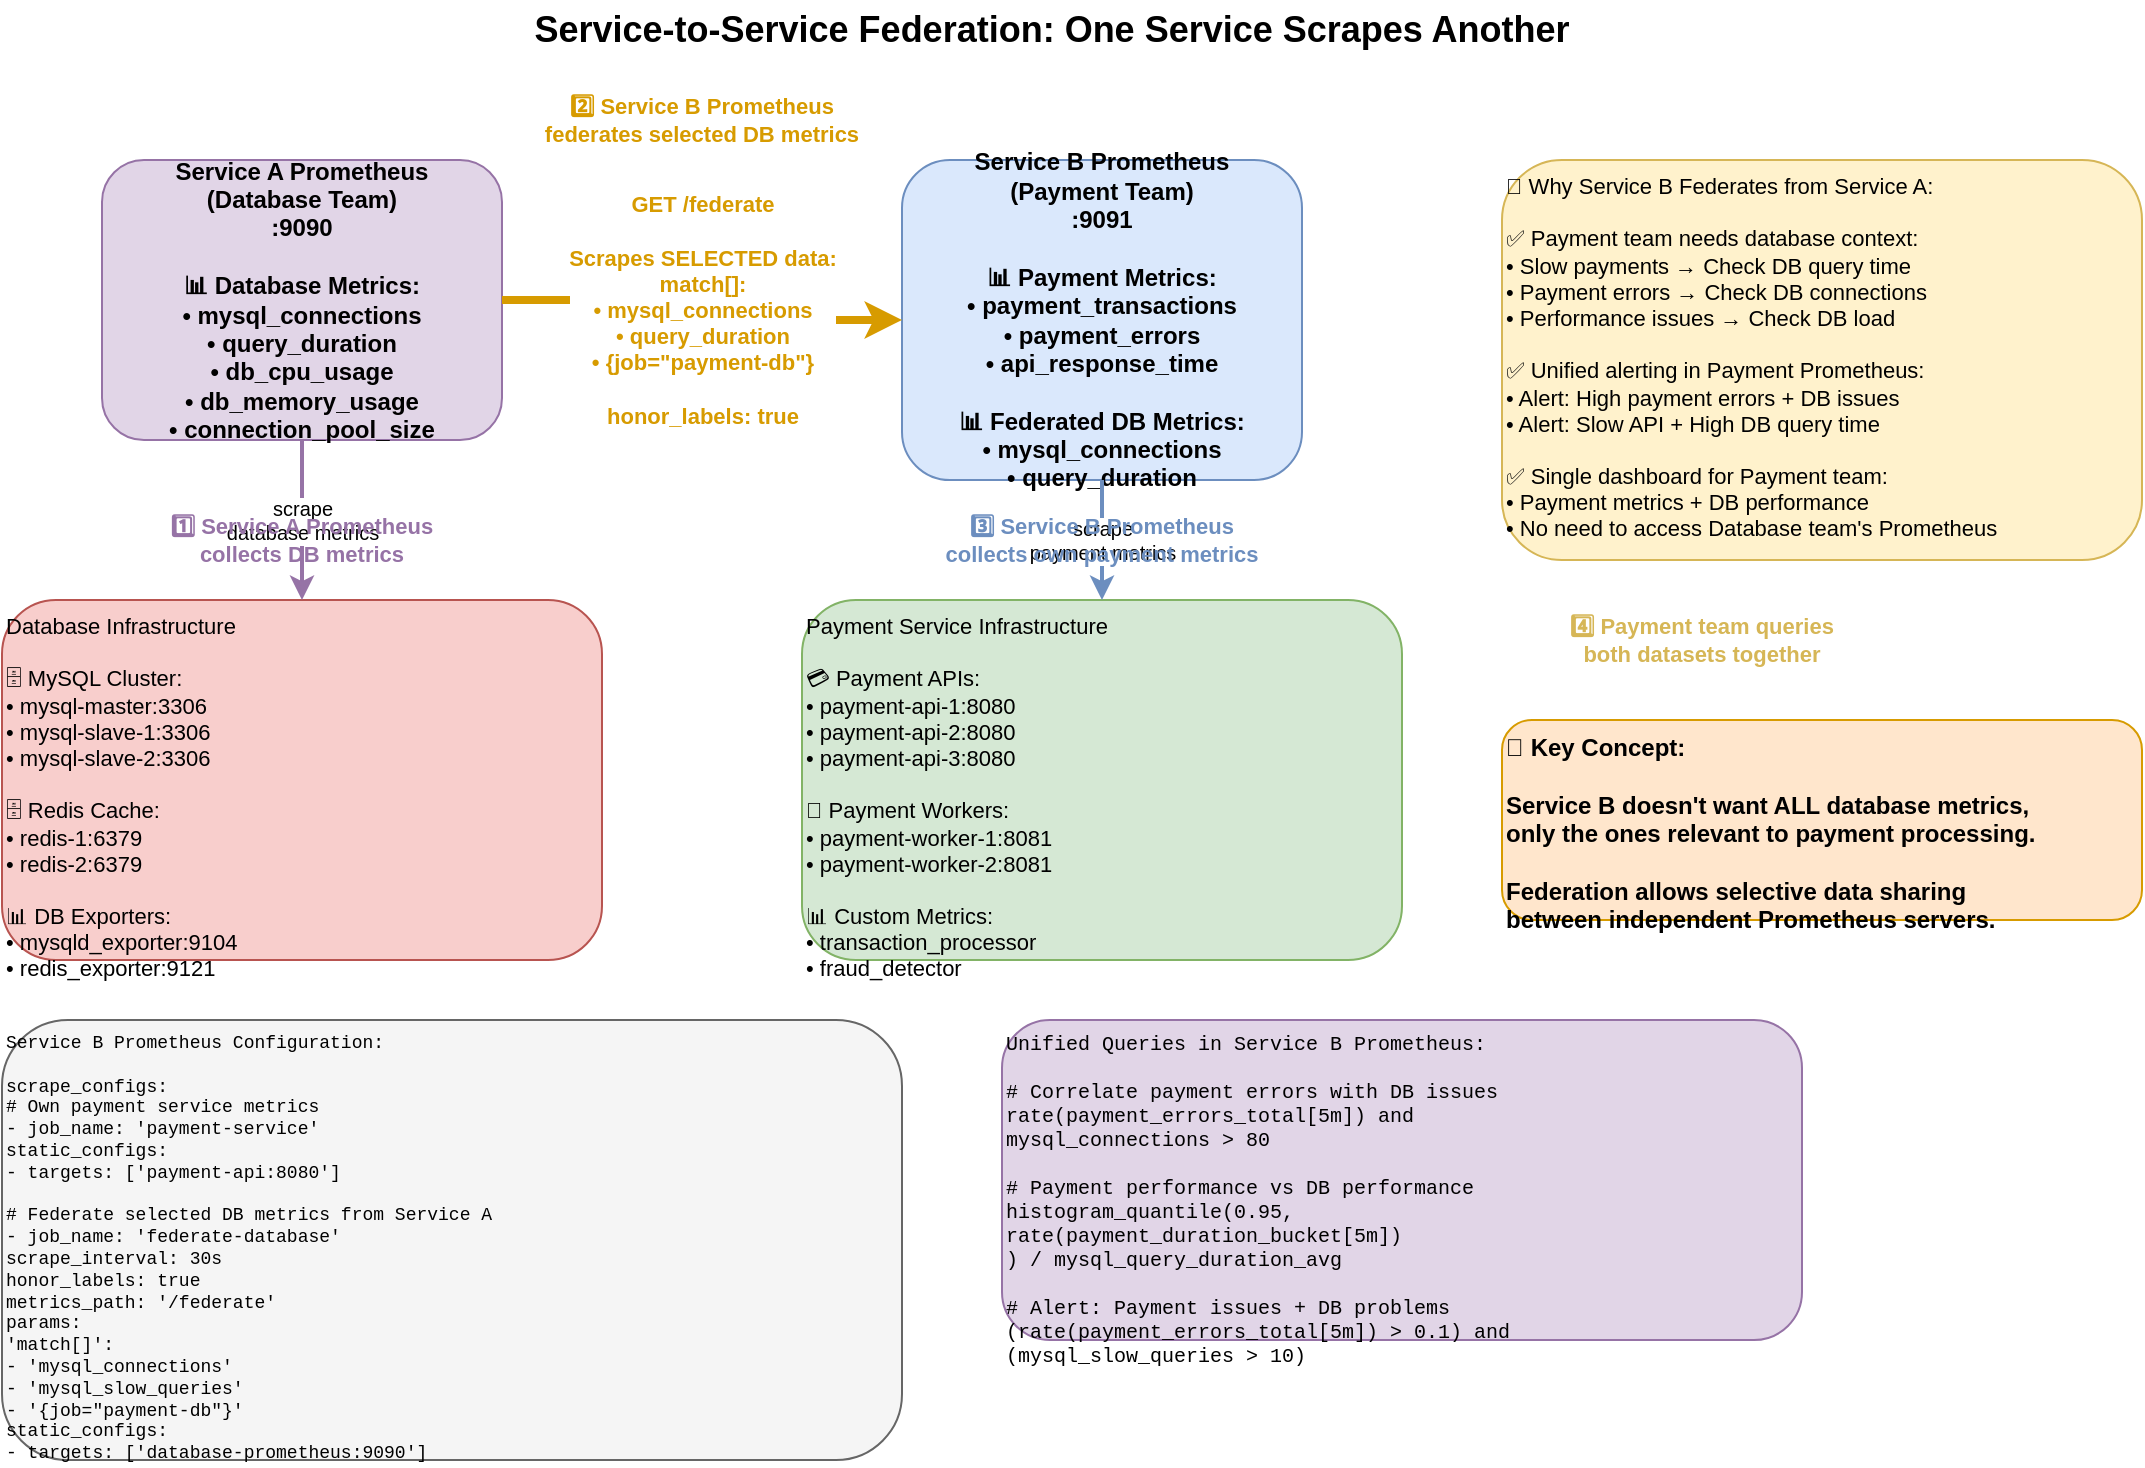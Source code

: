 <mxfile version="22.1.16" type="device">
  <diagram name="Service-to-Service Federation" id="service-to-service-federation">
    <mxGraphModel dx="1422" dy="794" grid="1" gridSize="10" guides="1" tooltips="1" connect="1" arrows="1" fold="1" page="1" pageScale="1" pageWidth="1169" pageHeight="827" math="0" shadow="0">
      <root>
        <mxCell id="0" />
        <mxCell id="1" parent="0" />
        
        <!-- Title -->
        <mxCell id="title" value="Service-to-Service Federation: One Service Scrapes Another" style="text;html=1;strokeColor=none;fillColor=none;align=center;verticalAlign=middle;whiteSpace=wrap;rounded=0;fontSize=18;fontStyle=1;" vertex="1" parent="1">
          <mxGeometry x="300" y="20" width="550" height="30" as="geometry" />
        </mxCell>
        
        <!-- Service A Prometheus (Source) -->
        <mxCell id="service-a-prometheus" value="Service A Prometheus&#xa;(Database Team)&#xa;:9090&#xa;&#xa;📊 Database Metrics:&#xa;• mysql_connections&#xa;• query_duration&#xa;• db_cpu_usage&#xa;• db_memory_usage&#xa;• connection_pool_size" style="rounded=1;whiteSpace=wrap;html=1;fillColor=#E1D5E7;strokeColor=#9673A6;fontSize=12;fontStyle=1;align=center;" vertex="1" parent="1">
          <mxGeometry x="100" y="100" width="200" height="140" as="geometry" />
        </mxCell>
        
        <!-- Service B Prometheus (Destination) -->
        <mxCell id="service-b-prometheus" value="Service B Prometheus&#xa;(Payment Team)&#xa;:9091&#xa;&#xa;📊 Payment Metrics:&#xa;• payment_transactions&#xa;• payment_errors&#xa;• api_response_time&#xa;&#xa;📊 Federated DB Metrics:&#xa;• mysql_connections&#xa;• query_duration" style="rounded=1;whiteSpace=wrap;html=1;fillColor=#DAE8FC;strokeColor=#6C8EBF;fontSize=12;fontStyle=1;align=center;" vertex="1" parent="1">
          <mxGeometry x="500" y="100" width="200" height="160" as="geometry" />
        </mxCell>
        
        <!-- Federation Arrow -->
        <mxCell id="federation-arrow" value="GET /federate&#xa;&#xa;Scrapes SELECTED data:&#xa;match[]:&#xa;• mysql_connections&#xa;• query_duration&#xa;• {job=&quot;payment-db&quot;}&#xa;&#xa;honor_labels: true" style="edgeStyle=orthogonalEdgeStyle;rounded=0;orthogonalLoop=1;jettySize=auto;html=1;strokeColor=#D79B00;strokeWidth=4;fontSize=11;fontColor=#D79B00;fontStyle=1;" edge="1" parent="1" source="service-a-prometheus" target="service-b-prometheus">
          <mxGeometry relative="1" as="geometry">
            <mxPoint x="400" y="180" as="targetPoint" />
          </mxGeometry>
        </mxCell>
        
        <!-- Service A Targets -->
        <mxCell id="service-a-targets" value="Database Infrastructure&#xa;&#xa;🗄️ MySQL Cluster:&#xa;• mysql-master:3306&#xa;• mysql-slave-1:3306&#xa;• mysql-slave-2:3306&#xa;&#xa;🗄️ Redis Cache:&#xa;• redis-1:6379&#xa;• redis-2:6379&#xa;&#xa;📊 DB Exporters:&#xa;• mysqld_exporter:9104&#xa;• redis_exporter:9121" style="rounded=1;whiteSpace=wrap;html=1;fillColor=#F8CECC;strokeColor=#B85450;fontSize=11;align=left;verticalAlign=top;" vertex="1" parent="1">
          <mxGeometry x="50" y="320" width="300" height="180" as="geometry" />
        </mxCell>
        
        <!-- Service B Targets -->
        <mxCell id="service-b-targets" value="Payment Service Infrastructure&#xa;&#xa;💳 Payment APIs:&#xa;• payment-api-1:8080&#xa;• payment-api-2:8080&#xa;• payment-api-3:8080&#xa;&#xa;🔄 Payment Workers:&#xa;• payment-worker-1:8081&#xa;• payment-worker-2:8081&#xa;&#xa;📊 Custom Metrics:&#xa;• transaction_processor&#xa;• fraud_detector" style="rounded=1;whiteSpace=wrap;html=1;fillColor=#D5E8D4;strokeColor=#82B366;fontSize=11;align=left;verticalAlign=top;" vertex="1" parent="1">
          <mxGeometry x="450" y="320" width="300" height="180" as="geometry" />
        </mxCell>
        
        <!-- Scrape Arrows -->
        <mxCell id="service-a-scrape" value="scrape&#xa;database metrics" style="edgeStyle=orthogonalEdgeStyle;rounded=0;orthogonalLoop=1;jettySize=auto;html=1;strokeColor=#9673A6;strokeWidth=2;fontSize=10;" edge="1" parent="1" source="service-a-prometheus" target="service-a-targets">
          <mxGeometry relative="1" as="geometry" />
        </mxCell>
        
        <mxCell id="service-b-scrape" value="scrape&#xa;payment metrics" style="edgeStyle=orthogonalEdgeStyle;rounded=0;orthogonalLoop=1;jettySize=auto;html=1;strokeColor=#6C8EBF;strokeWidth=2;fontSize=10;" edge="1" parent="1" source="service-b-prometheus" target="service-b-targets">
          <mxGeometry relative="1" as="geometry" />
        </mxCell>
        
        <!-- Benefits Box -->
        <mxCell id="benefits" value="🎯 Why Service B Federates from Service A:&#xa;&#xa;✅ Payment team needs database context:&#xa;   • Slow payments → Check DB query time&#xa;   • Payment errors → Check DB connections&#xa;   • Performance issues → Check DB load&#xa;&#xa;✅ Unified alerting in Payment Prometheus:&#xa;   • Alert: High payment errors + DB issues&#xa;   • Alert: Slow API + High DB query time&#xa;&#xa;✅ Single dashboard for Payment team:&#xa;   • Payment metrics + DB performance&#xa;   • No need to access Database team's Prometheus" style="rounded=1;whiteSpace=wrap;html=1;fillColor=#FFF2CC;strokeColor=#D6B656;fontSize=11;align=left;verticalAlign=top;" vertex="1" parent="1">
          <mxGeometry x="800" y="100" width="320" height="200" as="geometry" />
        </mxCell>
        
        <!-- Configuration Example -->
        <mxCell id="config-example" value="Service B Prometheus Configuration:&#xa;&#xa;scrape_configs:&#xa;  # Own payment service metrics&#xa;  - job_name: 'payment-service'&#xa;    static_configs:&#xa;      - targets: ['payment-api:8080']&#xa;&#xa;  # Federate selected DB metrics from Service A&#xa;  - job_name: 'federate-database'&#xa;    scrape_interval: 30s&#xa;    honor_labels: true&#xa;    metrics_path: '/federate'&#xa;    params:&#xa;      'match[]':&#xa;        - 'mysql_connections'&#xa;        - 'mysql_slow_queries'&#xa;        - '{job=&quot;payment-db&quot;}'&#xa;    static_configs:&#xa;      - targets: ['database-prometheus:9090']" style="rounded=1;whiteSpace=wrap;html=1;fillColor=#F5F5F5;strokeColor=#666666;fontSize=9;align=left;verticalAlign=top;fontFamily=Courier New;" vertex="1" parent="1">
          <mxGeometry x="50" y="530" width="450" height="220" as="geometry" />
        </mxCell>
        
        <!-- Query Examples -->
        <mxCell id="query-examples" value="Unified Queries in Service B Prometheus:&#xa;&#xa;# Correlate payment errors with DB issues&#xa;rate(payment_errors_total[5m]) and&#xa;mysql_connections > 80&#xa;&#xa;# Payment performance vs DB performance&#xa;histogram_quantile(0.95,&#xa;  rate(payment_duration_bucket[5m])&#xa;) / mysql_query_duration_avg&#xa;&#xa;# Alert: Payment issues + DB problems&#xa;(rate(payment_errors_total[5m]) > 0.1) and&#xa;(mysql_slow_queries > 10)" style="rounded=1;whiteSpace=wrap;html=1;fillColor=#E1D5E7;strokeColor=#9673A6;fontSize=10;align=left;verticalAlign=top;fontFamily=Courier New;" vertex="1" parent="1">
          <mxGeometry x="550" y="530" width="400" height="160" as="geometry" />
        </mxCell>
        
        <!-- Data Flow Steps -->
        <mxCell id="step-1" value="1️⃣ Service A Prometheus&#xa;   collects DB metrics" style="text;html=1;strokeColor=none;fillColor=none;align=center;verticalAlign=middle;whiteSpace=wrap;rounded=0;fontSize=11;fontColor=#9673A6;fontStyle=1;" vertex="1" parent="1">
          <mxGeometry x="100" y="270" width="200" height="40" as="geometry" />
        </mxCell>
        
        <mxCell id="step-2" value="2️⃣ Service B Prometheus&#xa;   federates selected DB metrics" style="text;html=1;strokeColor=none;fillColor=none;align=center;verticalAlign=middle;whiteSpace=wrap;rounded=0;fontSize=11;fontColor=#D79B00;fontStyle=1;" vertex="1" parent="1">
          <mxGeometry x="320" y="60" width="160" height="40" as="geometry" />
        </mxCell>
        
        <mxCell id="step-3" value="3️⃣ Service B Prometheus&#xa;   collects own payment metrics" style="text;html=1;strokeColor=none;fillColor=none;align=center;verticalAlign=middle;whiteSpace=wrap;rounded=0;fontSize=11;fontColor=#6C8EBF;fontStyle=1;" vertex="1" parent="1">
          <mxGeometry x="500" y="270" width="200" height="40" as="geometry" />
        </mxCell>
        
        <mxCell id="step-4" value="4️⃣ Payment team queries&#xa;   both datasets together" style="text;html=1;strokeColor=none;fillColor=none;align=center;verticalAlign=middle;whiteSpace=wrap;rounded=0;fontSize=11;fontColor=#D6B656;fontStyle=1;" vertex="1" parent="1">
          <mxGeometry x="800" y="320" width="200" height="40" as="geometry" />
        </mxCell>
        
        <!-- Key Concept Box -->
        <mxCell id="key-concept" value="🔑 Key Concept:&#xa;&#xa;Service B doesn't want ALL database metrics,&#xa;only the ones relevant to payment processing.&#xa;&#xa;Federation allows selective data sharing&#xa;between independent Prometheus servers." style="rounded=1;whiteSpace=wrap;html=1;fillColor=#FFE6CC;strokeColor=#D79B00;fontSize=12;align=left;verticalAlign=top;fontStyle=1;" vertex="1" parent="1">
          <mxGeometry x="800" y="380" width="320" height="100" as="geometry" />
        </mxCell>
        
      </root>
    </mxGraphModel>
  </diagram>
</mxfile>